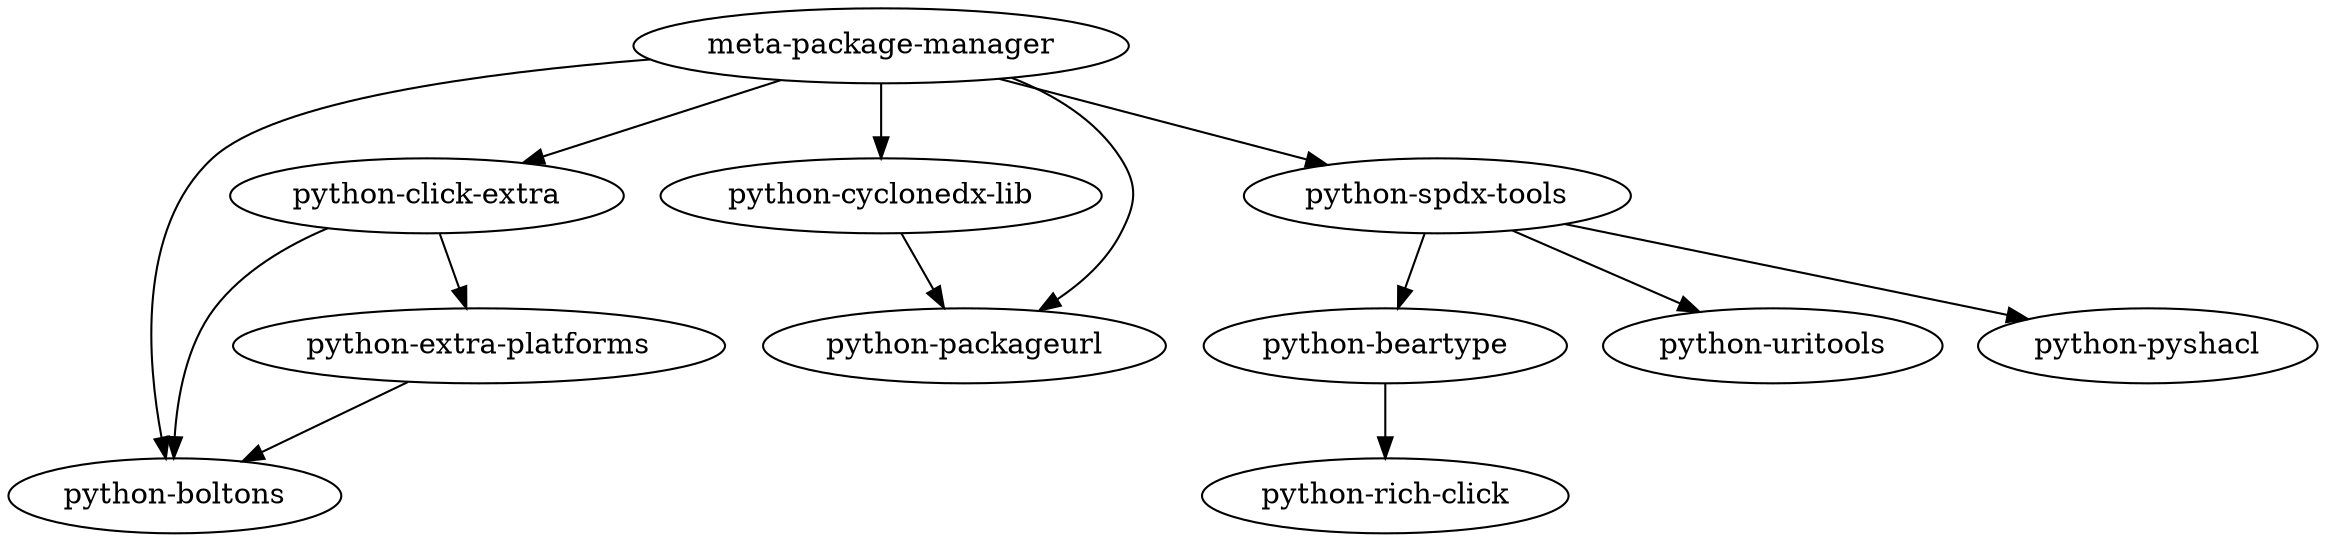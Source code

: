 digraph G {
0 [label="meta-package-manager"];
1 [label="python-boltons"];
2 [label="python-click-extra"];
3 [label="python-cyclonedx-lib"];
4 [label="python-packageurl"];
5 [label="python-spdx-tools"];
6 [label="python-beartype"];
7 [label="python-uritools"];
8 [label="python-pyshacl"];
9 [label="python-rich-click"];
10 [label="python-extra-platforms"];
0 -> 1;
0 -> 2;
0 -> 3;
0 -> 4;
0 -> 5;
2 -> 1;
2 -> 10;
3 -> 4;
5 -> 6;
5 -> 7;
5 -> 8;
6 -> 9;
10 -> 1;
}